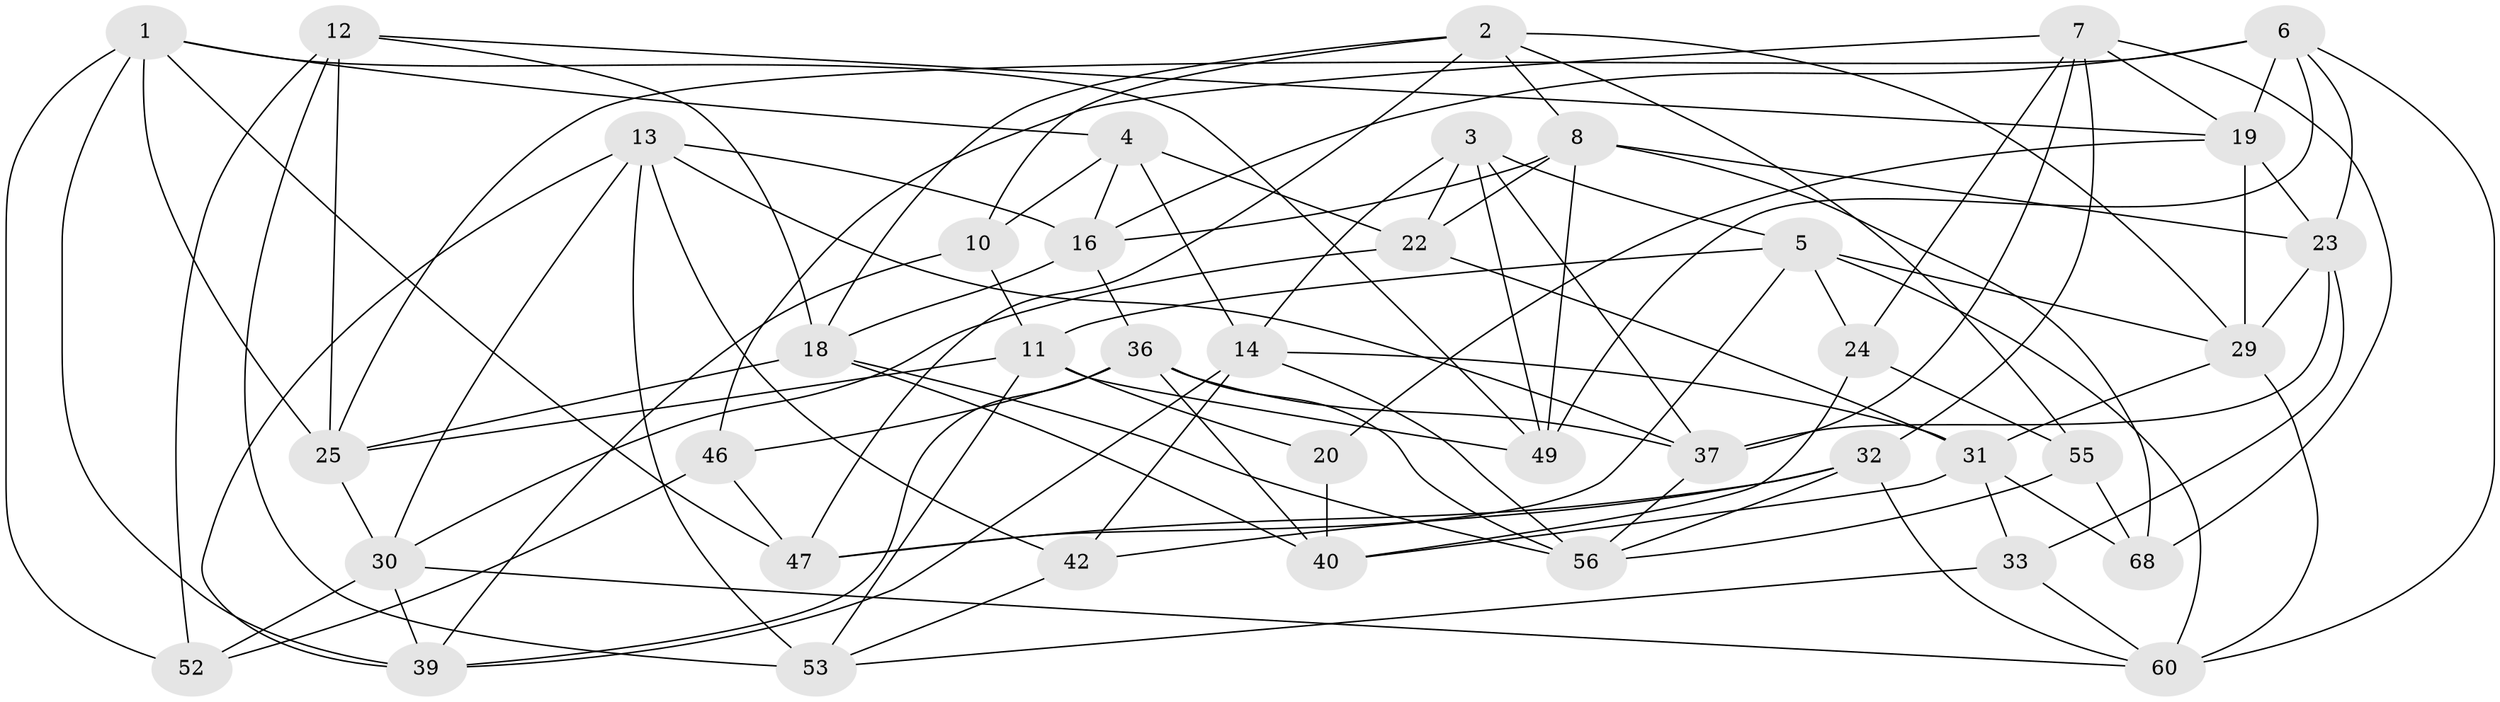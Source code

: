 // original degree distribution, {4: 1.0}
// Generated by graph-tools (version 1.1) at 2025/42/03/06/25 10:42:25]
// undirected, 40 vertices, 106 edges
graph export_dot {
graph [start="1"]
  node [color=gray90,style=filled];
  1 [super="+26"];
  2 [super="+15"];
  3 [super="+21"];
  4 [super="+9"];
  5 [super="+27"];
  6 [super="+17"];
  7 [super="+57"];
  8 [super="+41"];
  10;
  11 [super="+59"];
  12 [super="+28"];
  13 [super="+50"];
  14 [super="+64"];
  16 [super="+38"];
  18 [super="+48"];
  19 [super="+71"];
  20;
  22 [super="+51"];
  23 [super="+44"];
  24;
  25 [super="+54"];
  29 [super="+34"];
  30 [super="+61"];
  31 [super="+35"];
  32 [super="+65"];
  33;
  36 [super="+45"];
  37 [super="+43"];
  39 [super="+66"];
  40 [super="+69"];
  42;
  46;
  47 [super="+62"];
  49 [super="+67"];
  52;
  53 [super="+70"];
  55;
  56 [super="+58"];
  60 [super="+63"];
  68;
  1 -- 39;
  1 -- 25;
  1 -- 49;
  1 -- 4;
  1 -- 52;
  1 -- 47;
  2 -- 55;
  2 -- 10;
  2 -- 29;
  2 -- 8;
  2 -- 18;
  2 -- 47;
  3 -- 49 [weight=2];
  3 -- 14;
  3 -- 22;
  3 -- 37;
  3 -- 5;
  4 -- 22 [weight=2];
  4 -- 10;
  4 -- 14;
  4 -- 16;
  5 -- 60;
  5 -- 47;
  5 -- 29;
  5 -- 24;
  5 -- 11;
  6 -- 16;
  6 -- 23;
  6 -- 25;
  6 -- 49;
  6 -- 60;
  6 -- 19;
  7 -- 24;
  7 -- 37;
  7 -- 46;
  7 -- 19;
  7 -- 68;
  7 -- 32;
  8 -- 68;
  8 -- 49;
  8 -- 23;
  8 -- 22;
  8 -- 16;
  10 -- 39;
  10 -- 11;
  11 -- 49;
  11 -- 53;
  11 -- 20;
  11 -- 25;
  12 -- 53 [weight=2];
  12 -- 18;
  12 -- 52;
  12 -- 25;
  12 -- 19;
  13 -- 30;
  13 -- 39;
  13 -- 42;
  13 -- 16;
  13 -- 53;
  13 -- 37;
  14 -- 42;
  14 -- 56;
  14 -- 39;
  14 -- 31;
  16 -- 18;
  16 -- 36;
  18 -- 25;
  18 -- 56;
  18 -- 40;
  19 -- 29;
  19 -- 20;
  19 -- 23;
  20 -- 40 [weight=2];
  22 -- 30;
  22 -- 31;
  23 -- 33;
  23 -- 29;
  23 -- 37;
  24 -- 55;
  24 -- 40;
  25 -- 30;
  29 -- 60;
  29 -- 31;
  30 -- 52;
  30 -- 39;
  30 -- 60;
  31 -- 33;
  31 -- 40;
  31 -- 68;
  32 -- 42;
  32 -- 60;
  32 -- 47 [weight=2];
  32 -- 56;
  33 -- 60;
  33 -- 53;
  36 -- 56;
  36 -- 40;
  36 -- 46;
  36 -- 39;
  36 -- 37;
  37 -- 56;
  42 -- 53;
  46 -- 47;
  46 -- 52;
  55 -- 68;
  55 -- 56;
}
